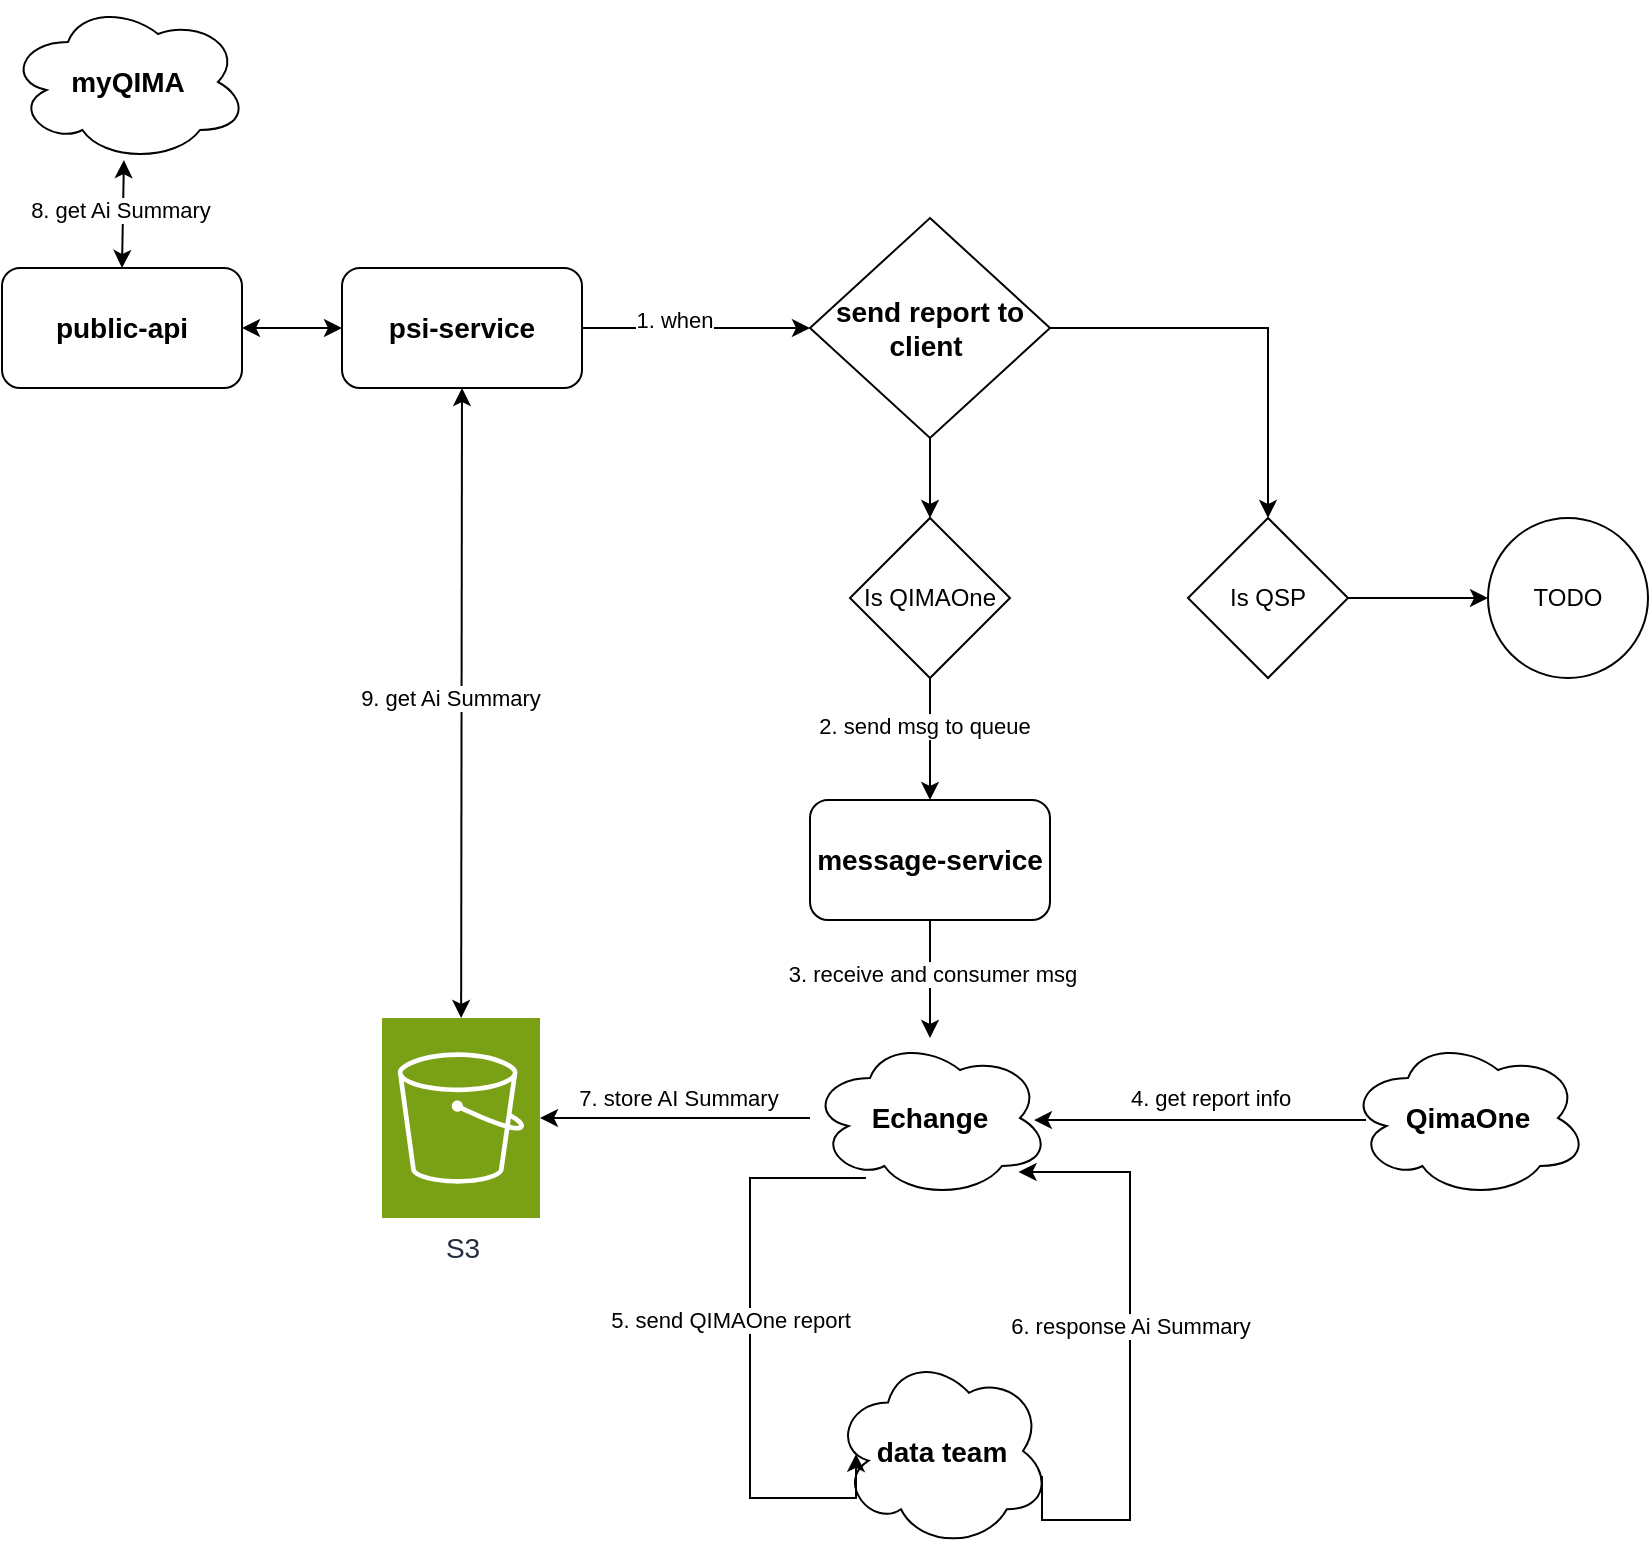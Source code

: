 <mxfile version="27.1.6">
  <diagram name="Page-1" id="b520641d-4fe3-3701-9064-5fc419738815">
    <mxGraphModel dx="1426" dy="777" grid="1" gridSize="10" guides="1" tooltips="1" connect="1" arrows="1" fold="1" page="1" pageScale="1" pageWidth="1100" pageHeight="850" background="none" math="0" shadow="0">
      <root>
        <mxCell id="0" />
        <mxCell id="1" parent="0" />
        <mxCell id="KK2GNfCkV2JybxImIfIo-2" value="myQIMA" style="ellipse;shape=cloud;whiteSpace=wrap;html=1;fontSize=14;fontStyle=1" parent="1" vertex="1">
          <mxGeometry x="189" y="22" width="120" height="80" as="geometry" />
        </mxCell>
        <mxCell id="yvR9GkOpiEJK5_yl31AZ-13" value="" style="edgeStyle=orthogonalEdgeStyle;rounded=0;orthogonalLoop=1;jettySize=auto;html=1;" edge="1" parent="1" source="KK2GNfCkV2JybxImIfIo-4" target="KK2GNfCkV2JybxImIfIo-42">
          <mxGeometry relative="1" as="geometry" />
        </mxCell>
        <mxCell id="yvR9GkOpiEJK5_yl31AZ-32" value="1. when" style="edgeLabel;html=1;align=center;verticalAlign=middle;resizable=0;points=[];" vertex="1" connectable="0" parent="yvR9GkOpiEJK5_yl31AZ-13">
          <mxGeometry x="-0.195" y="4" relative="1" as="geometry">
            <mxPoint as="offset" />
          </mxGeometry>
        </mxCell>
        <mxCell id="KK2GNfCkV2JybxImIfIo-4" value="psi-service" style="rounded=1;whiteSpace=wrap;html=1;fontStyle=1;fontSize=14;" parent="1" vertex="1">
          <mxGeometry x="356" y="155" width="120" height="60" as="geometry" />
        </mxCell>
        <mxCell id="yvR9GkOpiEJK5_yl31AZ-26" value="" style="edgeStyle=orthogonalEdgeStyle;rounded=0;orthogonalLoop=1;jettySize=auto;html=1;exitX=0.963;exitY=0.629;exitDx=0;exitDy=0;exitPerimeter=0;" edge="1" parent="1" source="KK2GNfCkV2JybxImIfIo-27" target="KK2GNfCkV2JybxImIfIo-60">
          <mxGeometry relative="1" as="geometry">
            <mxPoint x="760" y="760" as="sourcePoint" />
            <Array as="points">
              <mxPoint x="750" y="781" />
              <mxPoint x="750" y="607" />
            </Array>
          </mxGeometry>
        </mxCell>
        <mxCell id="yvR9GkOpiEJK5_yl31AZ-27" value="&lt;font&gt;6. response Ai Summary&lt;/font&gt;" style="edgeLabel;html=1;align=center;verticalAlign=middle;resizable=0;points=[];fontStyle=0" vertex="1" connectable="0" parent="yvR9GkOpiEJK5_yl31AZ-26">
          <mxGeometry x="-0.07" y="-2" relative="1" as="geometry">
            <mxPoint x="-2" y="-26" as="offset" />
          </mxGeometry>
        </mxCell>
        <mxCell id="KK2GNfCkV2JybxImIfIo-27" value="data team" style="ellipse;shape=cloud;whiteSpace=wrap;html=1;fontSize=14;rounded=1;fontStyle=1;" parent="1" vertex="1">
          <mxGeometry x="602" y="698" width="108" height="97" as="geometry" />
        </mxCell>
        <mxCell id="KK2GNfCkV2JybxImIfIo-63" style="edgeStyle=orthogonalEdgeStyle;rounded=0;orthogonalLoop=1;jettySize=auto;html=1;entryX=0.933;entryY=0.513;entryDx=0;entryDy=0;entryPerimeter=0;exitX=0.075;exitY=0.513;exitDx=0;exitDy=0;exitPerimeter=0;" parent="1" source="KK2GNfCkV2JybxImIfIo-29" target="KK2GNfCkV2JybxImIfIo-60" edge="1">
          <mxGeometry relative="1" as="geometry">
            <mxPoint x="715" y="580" as="targetPoint" />
            <Array as="points" />
            <mxPoint x="900" y="640" as="sourcePoint" />
          </mxGeometry>
        </mxCell>
        <mxCell id="KK2GNfCkV2JybxImIfIo-64" value="4. get report info" style="edgeLabel;html=1;align=center;verticalAlign=middle;resizable=0;points=[];fontSize=11;" parent="KK2GNfCkV2JybxImIfIo-63" vertex="1" connectable="0">
          <mxGeometry x="0.158" y="-3" relative="1" as="geometry">
            <mxPoint x="18" y="-8" as="offset" />
          </mxGeometry>
        </mxCell>
        <mxCell id="KK2GNfCkV2JybxImIfIo-29" value="QimaOne" style="ellipse;shape=cloud;whiteSpace=wrap;html=1;fontSize=14;rounded=1;fontStyle=1;" parent="1" vertex="1">
          <mxGeometry x="859" y="540" width="120" height="80" as="geometry" />
        </mxCell>
        <mxCell id="KK2GNfCkV2JybxImIfIo-35" value="&lt;font style=&quot;font-size: 14px;&quot;&gt;S3&lt;/font&gt;" style="sketch=0;points=[[0,0,0],[0.25,0,0],[0.5,0,0],[0.75,0,0],[1,0,0],[0,1,0],[0.25,1,0],[0.5,1,0],[0.75,1,0],[1,1,0],[0,0.25,0],[0,0.5,0],[0,0.75,0],[1,0.25,0],[1,0.5,0],[1,0.75,0]];outlineConnect=0;fontColor=#232F3E;fillColor=#7AA116;strokeColor=#ffffff;dashed=0;verticalLabelPosition=bottom;verticalAlign=top;align=center;html=1;fontSize=12;fontStyle=0;aspect=fixed;shape=mxgraph.aws4.resourceIcon;resIcon=mxgraph.aws4.s3;" parent="1" vertex="1">
          <mxGeometry x="376" y="530" width="79" height="100" as="geometry" />
        </mxCell>
        <mxCell id="yvR9GkOpiEJK5_yl31AZ-7" style="edgeStyle=orthogonalEdgeStyle;rounded=0;orthogonalLoop=1;jettySize=auto;html=1;exitX=1;exitY=0.5;exitDx=0;exitDy=0;" edge="1" parent="1" source="KK2GNfCkV2JybxImIfIo-42" target="yvR9GkOpiEJK5_yl31AZ-4">
          <mxGeometry relative="1" as="geometry">
            <mxPoint x="695" y="207" as="sourcePoint" />
          </mxGeometry>
        </mxCell>
        <mxCell id="yvR9GkOpiEJK5_yl31AZ-14" value="" style="edgeStyle=orthogonalEdgeStyle;rounded=0;orthogonalLoop=1;jettySize=auto;html=1;" edge="1" parent="1" source="KK2GNfCkV2JybxImIfIo-42" target="yvR9GkOpiEJK5_yl31AZ-3">
          <mxGeometry relative="1" as="geometry" />
        </mxCell>
        <mxCell id="KK2GNfCkV2JybxImIfIo-42" value="&lt;span style=&quot;font-size: 14px; font-weight: 700;&quot;&gt;send report to client&amp;nbsp;&lt;/span&gt;" style="rhombus;whiteSpace=wrap;html=1;" parent="1" vertex="1">
          <mxGeometry x="590" y="130" width="120" height="110" as="geometry" />
        </mxCell>
        <mxCell id="KK2GNfCkV2JybxImIfIo-52" style="edgeStyle=orthogonalEdgeStyle;rounded=0;orthogonalLoop=1;jettySize=auto;html=1;exitX=0.233;exitY=0.875;exitDx=0;exitDy=0;exitPerimeter=0;entryX=0.102;entryY=0.515;entryDx=0;entryDy=0;entryPerimeter=0;" parent="1" target="KK2GNfCkV2JybxImIfIo-27" edge="1" source="KK2GNfCkV2JybxImIfIo-60">
          <mxGeometry relative="1" as="geometry">
            <mxPoint x="580" y="574" as="sourcePoint" />
            <mxPoint x="698" y="720" as="targetPoint" />
            <Array as="points">
              <mxPoint x="560" y="610" />
              <mxPoint x="560" y="770" />
            </Array>
          </mxGeometry>
        </mxCell>
        <mxCell id="KK2GNfCkV2JybxImIfIo-54" value="5. send QIMAOne report" style="edgeLabel;html=1;align=center;verticalAlign=middle;resizable=0;points=[];fontSize=11;" parent="KK2GNfCkV2JybxImIfIo-52" vertex="1" connectable="0">
          <mxGeometry x="-0.083" y="-4" relative="1" as="geometry">
            <mxPoint x="-6" y="-6" as="offset" />
          </mxGeometry>
        </mxCell>
        <mxCell id="yvR9GkOpiEJK5_yl31AZ-30" value="" style="edgeStyle=orthogonalEdgeStyle;rounded=0;orthogonalLoop=1;jettySize=auto;html=1;" edge="1" parent="1" source="KK2GNfCkV2JybxImIfIo-60" target="KK2GNfCkV2JybxImIfIo-35">
          <mxGeometry relative="1" as="geometry" />
        </mxCell>
        <mxCell id="yvR9GkOpiEJK5_yl31AZ-31" value="7. store AI Summary" style="edgeLabel;html=1;align=center;verticalAlign=middle;resizable=0;points=[];" vertex="1" connectable="0" parent="yvR9GkOpiEJK5_yl31AZ-30">
          <mxGeometry x="0.185" y="-4" relative="1" as="geometry">
            <mxPoint x="14" y="-6" as="offset" />
          </mxGeometry>
        </mxCell>
        <mxCell id="KK2GNfCkV2JybxImIfIo-60" value="Echange" style="ellipse;shape=cloud;whiteSpace=wrap;html=1;fontSize=14;rounded=1;fontStyle=1;" parent="1" vertex="1">
          <mxGeometry x="590" y="540" width="120" height="80" as="geometry" />
        </mxCell>
        <mxCell id="yvR9GkOpiEJK5_yl31AZ-11" value="" style="edgeStyle=orthogonalEdgeStyle;rounded=0;orthogonalLoop=1;jettySize=auto;html=1;" edge="1" parent="1" source="yvR9GkOpiEJK5_yl31AZ-3" target="yvR9GkOpiEJK5_yl31AZ-10">
          <mxGeometry relative="1" as="geometry" />
        </mxCell>
        <mxCell id="yvR9GkOpiEJK5_yl31AZ-33" value="2. send msg to queue" style="edgeLabel;html=1;align=center;verticalAlign=middle;resizable=0;points=[];" vertex="1" connectable="0" parent="yvR9GkOpiEJK5_yl31AZ-11">
          <mxGeometry x="-0.565" y="-3" relative="1" as="geometry">
            <mxPoint y="10" as="offset" />
          </mxGeometry>
        </mxCell>
        <mxCell id="yvR9GkOpiEJK5_yl31AZ-3" value="Is QIMAOne" style="rhombus;whiteSpace=wrap;html=1;" vertex="1" parent="1">
          <mxGeometry x="610" y="280" width="80" height="80" as="geometry" />
        </mxCell>
        <mxCell id="yvR9GkOpiEJK5_yl31AZ-9" value="" style="edgeStyle=orthogonalEdgeStyle;rounded=0;orthogonalLoop=1;jettySize=auto;html=1;" edge="1" parent="1" source="yvR9GkOpiEJK5_yl31AZ-4" target="yvR9GkOpiEJK5_yl31AZ-8">
          <mxGeometry relative="1" as="geometry" />
        </mxCell>
        <mxCell id="yvR9GkOpiEJK5_yl31AZ-4" value="Is QSP" style="rhombus;whiteSpace=wrap;html=1;" vertex="1" parent="1">
          <mxGeometry x="779" y="280" width="80" height="80" as="geometry" />
        </mxCell>
        <mxCell id="yvR9GkOpiEJK5_yl31AZ-8" value="TODO" style="ellipse;whiteSpace=wrap;html=1;" vertex="1" parent="1">
          <mxGeometry x="929" y="280" width="80" height="80" as="geometry" />
        </mxCell>
        <mxCell id="yvR9GkOpiEJK5_yl31AZ-15" value="" style="edgeStyle=orthogonalEdgeStyle;rounded=0;orthogonalLoop=1;jettySize=auto;html=1;" edge="1" parent="1" source="yvR9GkOpiEJK5_yl31AZ-10" target="KK2GNfCkV2JybxImIfIo-60">
          <mxGeometry relative="1" as="geometry" />
        </mxCell>
        <mxCell id="yvR9GkOpiEJK5_yl31AZ-34" value="3. receive and&amp;nbsp;consumer msg" style="edgeLabel;html=1;align=center;verticalAlign=middle;resizable=0;points=[];" vertex="1" connectable="0" parent="yvR9GkOpiEJK5_yl31AZ-15">
          <mxGeometry x="-0.288" y="1" relative="1" as="geometry">
            <mxPoint y="6" as="offset" />
          </mxGeometry>
        </mxCell>
        <mxCell id="yvR9GkOpiEJK5_yl31AZ-10" value="message-service" style="rounded=1;whiteSpace=wrap;html=1;fontSize=14;fontStyle=1" vertex="1" parent="1">
          <mxGeometry x="590" y="421" width="120" height="60" as="geometry" />
        </mxCell>
        <mxCell id="yvR9GkOpiEJK5_yl31AZ-16" value="public-api" style="rounded=1;whiteSpace=wrap;html=1;fontSize=14;fontStyle=1" vertex="1" parent="1">
          <mxGeometry x="186" y="155" width="120" height="60" as="geometry" />
        </mxCell>
        <mxCell id="yvR9GkOpiEJK5_yl31AZ-35" value="" style="endArrow=classic;startArrow=classic;html=1;rounded=0;entryX=0.483;entryY=0.988;entryDx=0;entryDy=0;entryPerimeter=0;exitX=0.5;exitY=0;exitDx=0;exitDy=0;" edge="1" parent="1" source="yvR9GkOpiEJK5_yl31AZ-16" target="KK2GNfCkV2JybxImIfIo-2">
          <mxGeometry width="50" height="50" relative="1" as="geometry">
            <mxPoint x="210" y="140" as="sourcePoint" />
            <mxPoint x="260" y="90" as="targetPoint" />
          </mxGeometry>
        </mxCell>
        <mxCell id="yvR9GkOpiEJK5_yl31AZ-38" value="8. get Ai Summary" style="edgeLabel;html=1;align=center;verticalAlign=middle;resizable=0;points=[];" vertex="1" connectable="0" parent="yvR9GkOpiEJK5_yl31AZ-35">
          <mxGeometry x="0.074" y="2" relative="1" as="geometry">
            <mxPoint as="offset" />
          </mxGeometry>
        </mxCell>
        <mxCell id="yvR9GkOpiEJK5_yl31AZ-36" value="" style="endArrow=classic;startArrow=classic;html=1;rounded=0;entryX=1;entryY=0.5;entryDx=0;entryDy=0;exitX=0;exitY=0.5;exitDx=0;exitDy=0;" edge="1" parent="1" source="KK2GNfCkV2JybxImIfIo-4" target="yvR9GkOpiEJK5_yl31AZ-16">
          <mxGeometry width="50" height="50" relative="1" as="geometry">
            <mxPoint x="320" y="234" as="sourcePoint" />
            <mxPoint x="321" y="180" as="targetPoint" />
          </mxGeometry>
        </mxCell>
        <mxCell id="yvR9GkOpiEJK5_yl31AZ-37" value="" style="endArrow=classic;startArrow=classic;html=1;rounded=0;entryX=0.5;entryY=1;entryDx=0;entryDy=0;" edge="1" parent="1" source="KK2GNfCkV2JybxImIfIo-35" target="KK2GNfCkV2JybxImIfIo-4">
          <mxGeometry width="50" height="50" relative="1" as="geometry">
            <mxPoint x="530" y="360" as="sourcePoint" />
            <mxPoint x="580" y="310" as="targetPoint" />
          </mxGeometry>
        </mxCell>
        <mxCell id="yvR9GkOpiEJK5_yl31AZ-39" value="9. get Ai Summary" style="edgeLabel;html=1;align=center;verticalAlign=middle;resizable=0;points=[];" vertex="1" connectable="0" parent="1">
          <mxGeometry x="410" y="370" as="geometry" />
        </mxCell>
      </root>
    </mxGraphModel>
  </diagram>
</mxfile>
